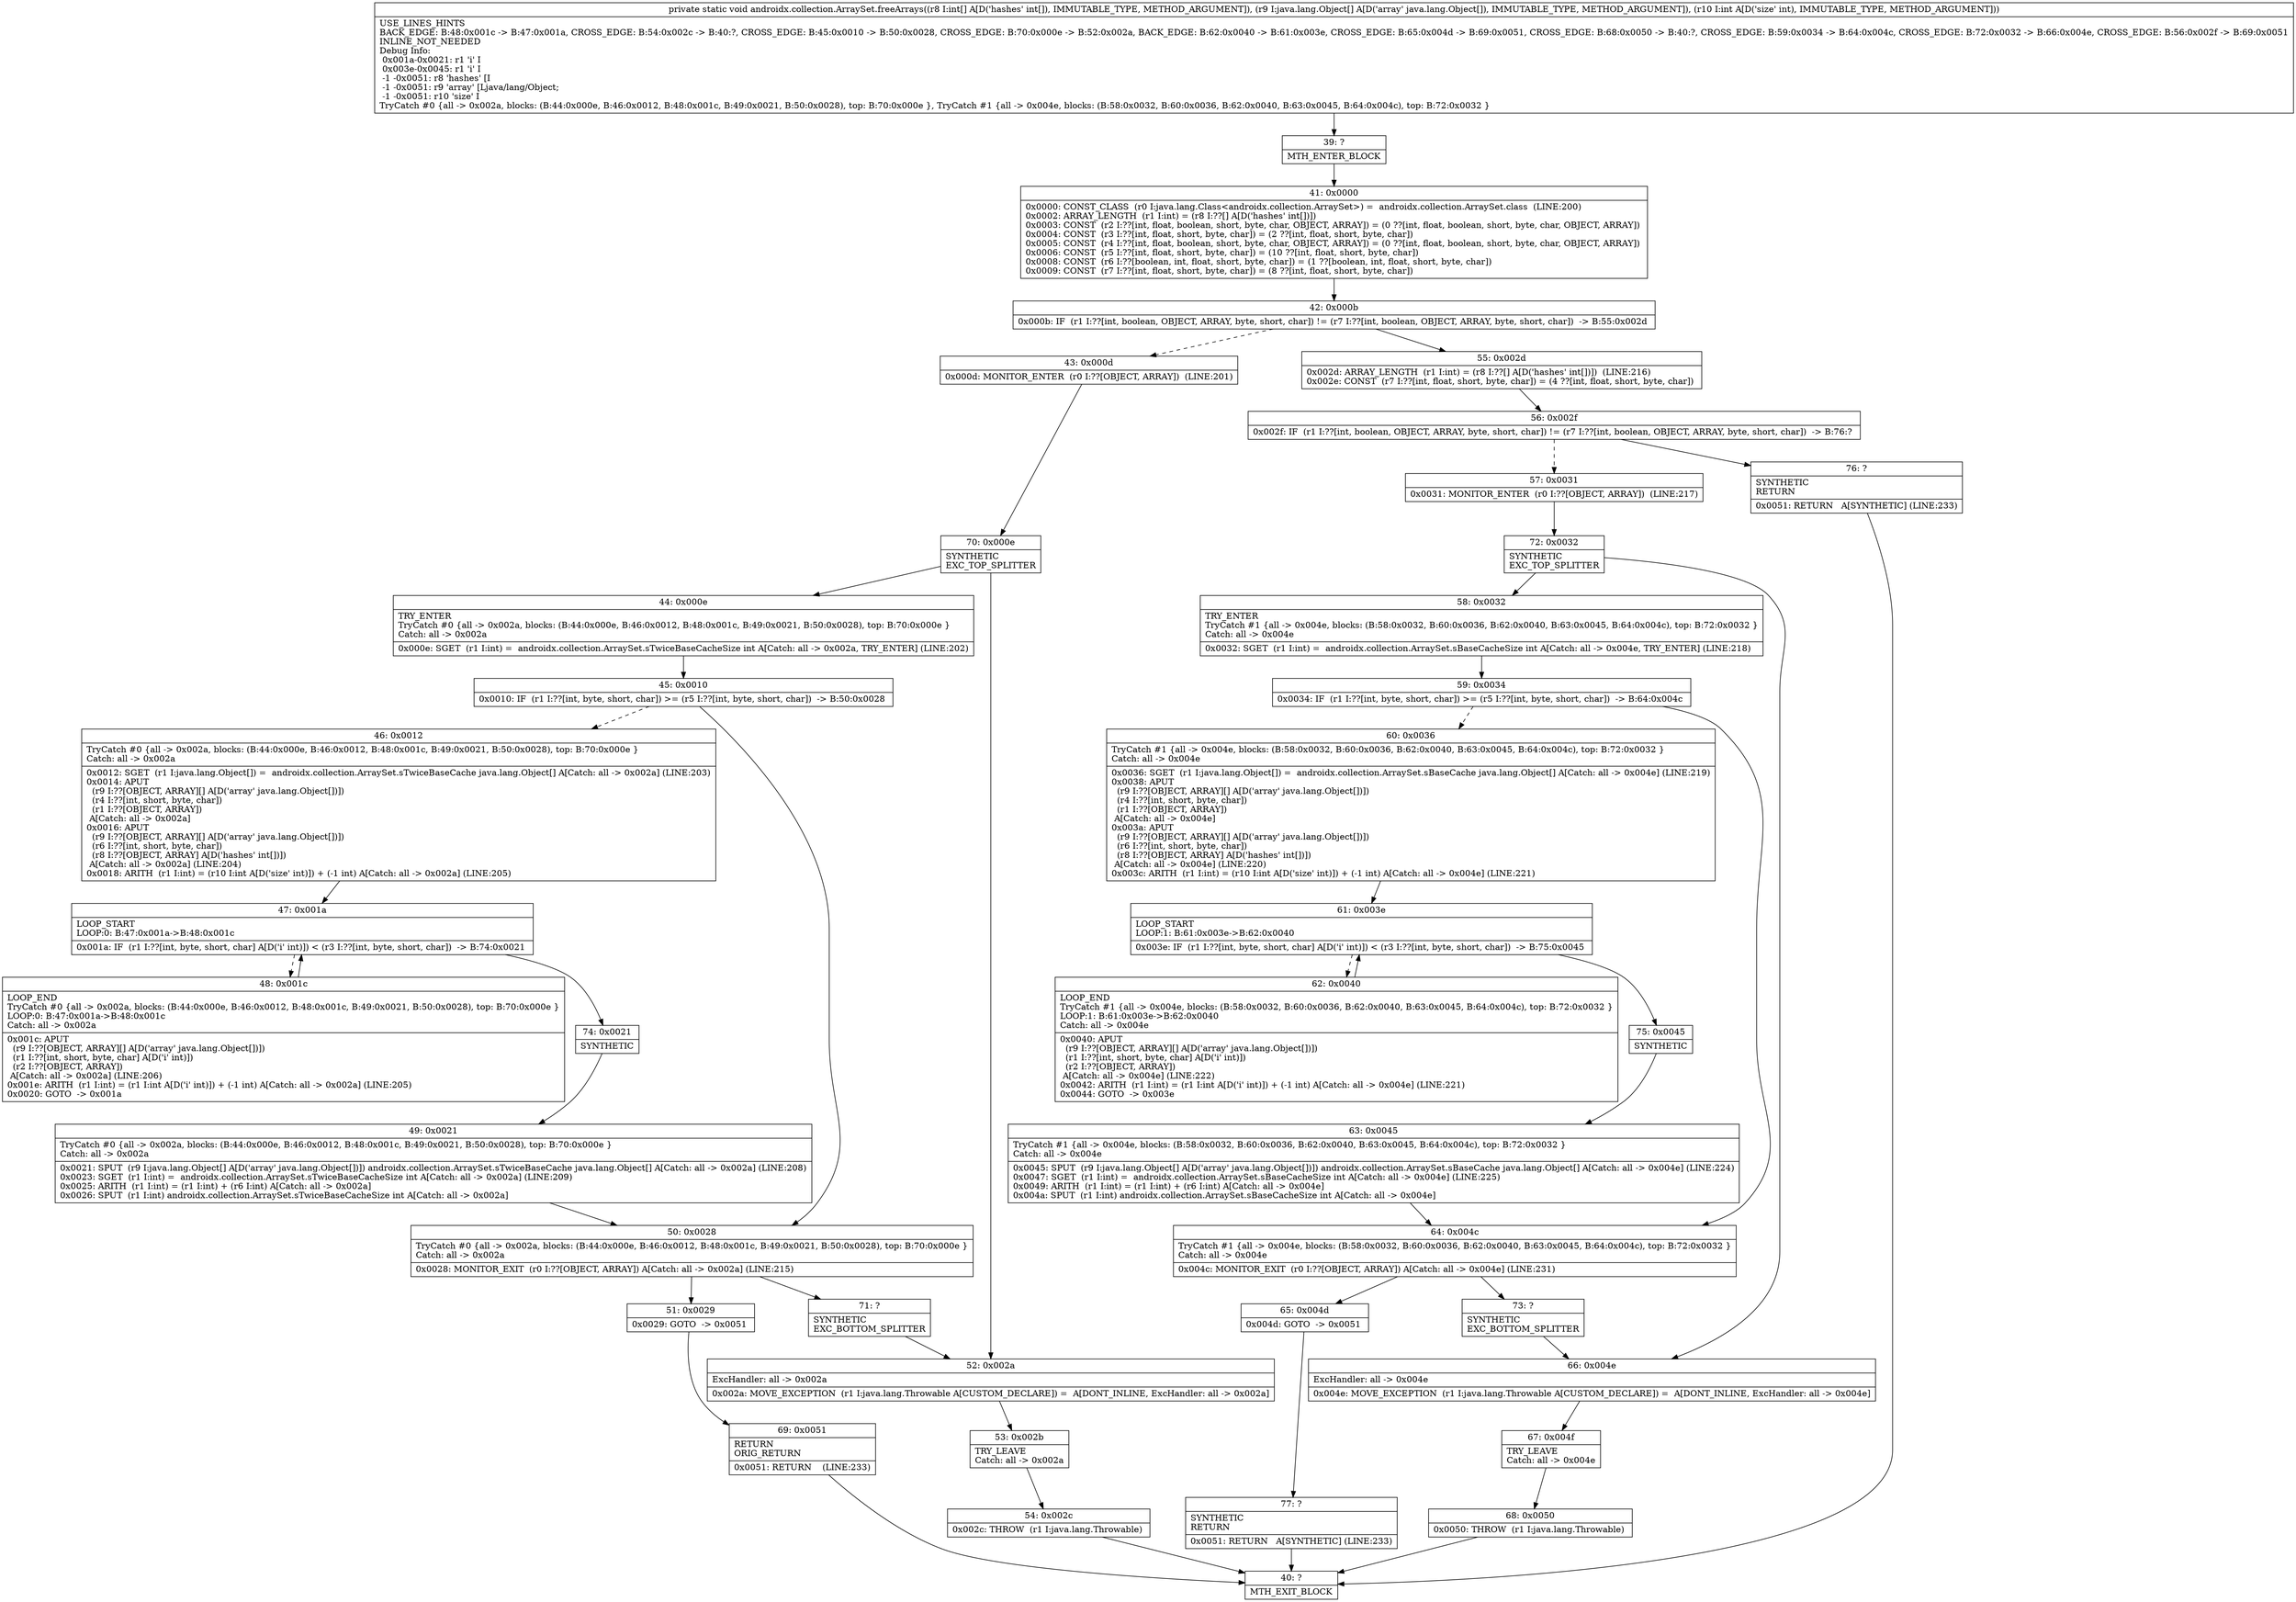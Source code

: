 digraph "CFG forandroidx.collection.ArraySet.freeArrays([I[Ljava\/lang\/Object;I)V" {
Node_39 [shape=record,label="{39\:\ ?|MTH_ENTER_BLOCK\l}"];
Node_41 [shape=record,label="{41\:\ 0x0000|0x0000: CONST_CLASS  (r0 I:java.lang.Class\<androidx.collection.ArraySet\>) =  androidx.collection.ArraySet.class  (LINE:200)\l0x0002: ARRAY_LENGTH  (r1 I:int) = (r8 I:??[] A[D('hashes' int[])]) \l0x0003: CONST  (r2 I:??[int, float, boolean, short, byte, char, OBJECT, ARRAY]) = (0 ??[int, float, boolean, short, byte, char, OBJECT, ARRAY]) \l0x0004: CONST  (r3 I:??[int, float, short, byte, char]) = (2 ??[int, float, short, byte, char]) \l0x0005: CONST  (r4 I:??[int, float, boolean, short, byte, char, OBJECT, ARRAY]) = (0 ??[int, float, boolean, short, byte, char, OBJECT, ARRAY]) \l0x0006: CONST  (r5 I:??[int, float, short, byte, char]) = (10 ??[int, float, short, byte, char]) \l0x0008: CONST  (r6 I:??[boolean, int, float, short, byte, char]) = (1 ??[boolean, int, float, short, byte, char]) \l0x0009: CONST  (r7 I:??[int, float, short, byte, char]) = (8 ??[int, float, short, byte, char]) \l}"];
Node_42 [shape=record,label="{42\:\ 0x000b|0x000b: IF  (r1 I:??[int, boolean, OBJECT, ARRAY, byte, short, char]) != (r7 I:??[int, boolean, OBJECT, ARRAY, byte, short, char])  \-\> B:55:0x002d \l}"];
Node_43 [shape=record,label="{43\:\ 0x000d|0x000d: MONITOR_ENTER  (r0 I:??[OBJECT, ARRAY])  (LINE:201)\l}"];
Node_70 [shape=record,label="{70\:\ 0x000e|SYNTHETIC\lEXC_TOP_SPLITTER\l}"];
Node_44 [shape=record,label="{44\:\ 0x000e|TRY_ENTER\lTryCatch #0 \{all \-\> 0x002a, blocks: (B:44:0x000e, B:46:0x0012, B:48:0x001c, B:49:0x0021, B:50:0x0028), top: B:70:0x000e \}\lCatch: all \-\> 0x002a\l|0x000e: SGET  (r1 I:int) =  androidx.collection.ArraySet.sTwiceBaseCacheSize int A[Catch: all \-\> 0x002a, TRY_ENTER] (LINE:202)\l}"];
Node_45 [shape=record,label="{45\:\ 0x0010|0x0010: IF  (r1 I:??[int, byte, short, char]) \>= (r5 I:??[int, byte, short, char])  \-\> B:50:0x0028 \l}"];
Node_46 [shape=record,label="{46\:\ 0x0012|TryCatch #0 \{all \-\> 0x002a, blocks: (B:44:0x000e, B:46:0x0012, B:48:0x001c, B:49:0x0021, B:50:0x0028), top: B:70:0x000e \}\lCatch: all \-\> 0x002a\l|0x0012: SGET  (r1 I:java.lang.Object[]) =  androidx.collection.ArraySet.sTwiceBaseCache java.lang.Object[] A[Catch: all \-\> 0x002a] (LINE:203)\l0x0014: APUT  \l  (r9 I:??[OBJECT, ARRAY][] A[D('array' java.lang.Object[])])\l  (r4 I:??[int, short, byte, char])\l  (r1 I:??[OBJECT, ARRAY])\l A[Catch: all \-\> 0x002a]\l0x0016: APUT  \l  (r9 I:??[OBJECT, ARRAY][] A[D('array' java.lang.Object[])])\l  (r6 I:??[int, short, byte, char])\l  (r8 I:??[OBJECT, ARRAY] A[D('hashes' int[])])\l A[Catch: all \-\> 0x002a] (LINE:204)\l0x0018: ARITH  (r1 I:int) = (r10 I:int A[D('size' int)]) + (\-1 int) A[Catch: all \-\> 0x002a] (LINE:205)\l}"];
Node_47 [shape=record,label="{47\:\ 0x001a|LOOP_START\lLOOP:0: B:47:0x001a\-\>B:48:0x001c\l|0x001a: IF  (r1 I:??[int, byte, short, char] A[D('i' int)]) \< (r3 I:??[int, byte, short, char])  \-\> B:74:0x0021 \l}"];
Node_48 [shape=record,label="{48\:\ 0x001c|LOOP_END\lTryCatch #0 \{all \-\> 0x002a, blocks: (B:44:0x000e, B:46:0x0012, B:48:0x001c, B:49:0x0021, B:50:0x0028), top: B:70:0x000e \}\lLOOP:0: B:47:0x001a\-\>B:48:0x001c\lCatch: all \-\> 0x002a\l|0x001c: APUT  \l  (r9 I:??[OBJECT, ARRAY][] A[D('array' java.lang.Object[])])\l  (r1 I:??[int, short, byte, char] A[D('i' int)])\l  (r2 I:??[OBJECT, ARRAY])\l A[Catch: all \-\> 0x002a] (LINE:206)\l0x001e: ARITH  (r1 I:int) = (r1 I:int A[D('i' int)]) + (\-1 int) A[Catch: all \-\> 0x002a] (LINE:205)\l0x0020: GOTO  \-\> 0x001a \l}"];
Node_74 [shape=record,label="{74\:\ 0x0021|SYNTHETIC\l}"];
Node_49 [shape=record,label="{49\:\ 0x0021|TryCatch #0 \{all \-\> 0x002a, blocks: (B:44:0x000e, B:46:0x0012, B:48:0x001c, B:49:0x0021, B:50:0x0028), top: B:70:0x000e \}\lCatch: all \-\> 0x002a\l|0x0021: SPUT  (r9 I:java.lang.Object[] A[D('array' java.lang.Object[])]) androidx.collection.ArraySet.sTwiceBaseCache java.lang.Object[] A[Catch: all \-\> 0x002a] (LINE:208)\l0x0023: SGET  (r1 I:int) =  androidx.collection.ArraySet.sTwiceBaseCacheSize int A[Catch: all \-\> 0x002a] (LINE:209)\l0x0025: ARITH  (r1 I:int) = (r1 I:int) + (r6 I:int) A[Catch: all \-\> 0x002a]\l0x0026: SPUT  (r1 I:int) androidx.collection.ArraySet.sTwiceBaseCacheSize int A[Catch: all \-\> 0x002a]\l}"];
Node_50 [shape=record,label="{50\:\ 0x0028|TryCatch #0 \{all \-\> 0x002a, blocks: (B:44:0x000e, B:46:0x0012, B:48:0x001c, B:49:0x0021, B:50:0x0028), top: B:70:0x000e \}\lCatch: all \-\> 0x002a\l|0x0028: MONITOR_EXIT  (r0 I:??[OBJECT, ARRAY]) A[Catch: all \-\> 0x002a] (LINE:215)\l}"];
Node_51 [shape=record,label="{51\:\ 0x0029|0x0029: GOTO  \-\> 0x0051 \l}"];
Node_69 [shape=record,label="{69\:\ 0x0051|RETURN\lORIG_RETURN\l|0x0051: RETURN    (LINE:233)\l}"];
Node_40 [shape=record,label="{40\:\ ?|MTH_EXIT_BLOCK\l}"];
Node_71 [shape=record,label="{71\:\ ?|SYNTHETIC\lEXC_BOTTOM_SPLITTER\l}"];
Node_52 [shape=record,label="{52\:\ 0x002a|ExcHandler: all \-\> 0x002a\l|0x002a: MOVE_EXCEPTION  (r1 I:java.lang.Throwable A[CUSTOM_DECLARE]) =  A[DONT_INLINE, ExcHandler: all \-\> 0x002a]\l}"];
Node_53 [shape=record,label="{53\:\ 0x002b|TRY_LEAVE\lCatch: all \-\> 0x002a\l}"];
Node_54 [shape=record,label="{54\:\ 0x002c|0x002c: THROW  (r1 I:java.lang.Throwable) \l}"];
Node_55 [shape=record,label="{55\:\ 0x002d|0x002d: ARRAY_LENGTH  (r1 I:int) = (r8 I:??[] A[D('hashes' int[])])  (LINE:216)\l0x002e: CONST  (r7 I:??[int, float, short, byte, char]) = (4 ??[int, float, short, byte, char]) \l}"];
Node_56 [shape=record,label="{56\:\ 0x002f|0x002f: IF  (r1 I:??[int, boolean, OBJECT, ARRAY, byte, short, char]) != (r7 I:??[int, boolean, OBJECT, ARRAY, byte, short, char])  \-\> B:76:? \l}"];
Node_57 [shape=record,label="{57\:\ 0x0031|0x0031: MONITOR_ENTER  (r0 I:??[OBJECT, ARRAY])  (LINE:217)\l}"];
Node_72 [shape=record,label="{72\:\ 0x0032|SYNTHETIC\lEXC_TOP_SPLITTER\l}"];
Node_58 [shape=record,label="{58\:\ 0x0032|TRY_ENTER\lTryCatch #1 \{all \-\> 0x004e, blocks: (B:58:0x0032, B:60:0x0036, B:62:0x0040, B:63:0x0045, B:64:0x004c), top: B:72:0x0032 \}\lCatch: all \-\> 0x004e\l|0x0032: SGET  (r1 I:int) =  androidx.collection.ArraySet.sBaseCacheSize int A[Catch: all \-\> 0x004e, TRY_ENTER] (LINE:218)\l}"];
Node_59 [shape=record,label="{59\:\ 0x0034|0x0034: IF  (r1 I:??[int, byte, short, char]) \>= (r5 I:??[int, byte, short, char])  \-\> B:64:0x004c \l}"];
Node_60 [shape=record,label="{60\:\ 0x0036|TryCatch #1 \{all \-\> 0x004e, blocks: (B:58:0x0032, B:60:0x0036, B:62:0x0040, B:63:0x0045, B:64:0x004c), top: B:72:0x0032 \}\lCatch: all \-\> 0x004e\l|0x0036: SGET  (r1 I:java.lang.Object[]) =  androidx.collection.ArraySet.sBaseCache java.lang.Object[] A[Catch: all \-\> 0x004e] (LINE:219)\l0x0038: APUT  \l  (r9 I:??[OBJECT, ARRAY][] A[D('array' java.lang.Object[])])\l  (r4 I:??[int, short, byte, char])\l  (r1 I:??[OBJECT, ARRAY])\l A[Catch: all \-\> 0x004e]\l0x003a: APUT  \l  (r9 I:??[OBJECT, ARRAY][] A[D('array' java.lang.Object[])])\l  (r6 I:??[int, short, byte, char])\l  (r8 I:??[OBJECT, ARRAY] A[D('hashes' int[])])\l A[Catch: all \-\> 0x004e] (LINE:220)\l0x003c: ARITH  (r1 I:int) = (r10 I:int A[D('size' int)]) + (\-1 int) A[Catch: all \-\> 0x004e] (LINE:221)\l}"];
Node_61 [shape=record,label="{61\:\ 0x003e|LOOP_START\lLOOP:1: B:61:0x003e\-\>B:62:0x0040\l|0x003e: IF  (r1 I:??[int, byte, short, char] A[D('i' int)]) \< (r3 I:??[int, byte, short, char])  \-\> B:75:0x0045 \l}"];
Node_62 [shape=record,label="{62\:\ 0x0040|LOOP_END\lTryCatch #1 \{all \-\> 0x004e, blocks: (B:58:0x0032, B:60:0x0036, B:62:0x0040, B:63:0x0045, B:64:0x004c), top: B:72:0x0032 \}\lLOOP:1: B:61:0x003e\-\>B:62:0x0040\lCatch: all \-\> 0x004e\l|0x0040: APUT  \l  (r9 I:??[OBJECT, ARRAY][] A[D('array' java.lang.Object[])])\l  (r1 I:??[int, short, byte, char] A[D('i' int)])\l  (r2 I:??[OBJECT, ARRAY])\l A[Catch: all \-\> 0x004e] (LINE:222)\l0x0042: ARITH  (r1 I:int) = (r1 I:int A[D('i' int)]) + (\-1 int) A[Catch: all \-\> 0x004e] (LINE:221)\l0x0044: GOTO  \-\> 0x003e \l}"];
Node_75 [shape=record,label="{75\:\ 0x0045|SYNTHETIC\l}"];
Node_63 [shape=record,label="{63\:\ 0x0045|TryCatch #1 \{all \-\> 0x004e, blocks: (B:58:0x0032, B:60:0x0036, B:62:0x0040, B:63:0x0045, B:64:0x004c), top: B:72:0x0032 \}\lCatch: all \-\> 0x004e\l|0x0045: SPUT  (r9 I:java.lang.Object[] A[D('array' java.lang.Object[])]) androidx.collection.ArraySet.sBaseCache java.lang.Object[] A[Catch: all \-\> 0x004e] (LINE:224)\l0x0047: SGET  (r1 I:int) =  androidx.collection.ArraySet.sBaseCacheSize int A[Catch: all \-\> 0x004e] (LINE:225)\l0x0049: ARITH  (r1 I:int) = (r1 I:int) + (r6 I:int) A[Catch: all \-\> 0x004e]\l0x004a: SPUT  (r1 I:int) androidx.collection.ArraySet.sBaseCacheSize int A[Catch: all \-\> 0x004e]\l}"];
Node_64 [shape=record,label="{64\:\ 0x004c|TryCatch #1 \{all \-\> 0x004e, blocks: (B:58:0x0032, B:60:0x0036, B:62:0x0040, B:63:0x0045, B:64:0x004c), top: B:72:0x0032 \}\lCatch: all \-\> 0x004e\l|0x004c: MONITOR_EXIT  (r0 I:??[OBJECT, ARRAY]) A[Catch: all \-\> 0x004e] (LINE:231)\l}"];
Node_65 [shape=record,label="{65\:\ 0x004d|0x004d: GOTO  \-\> 0x0051 \l}"];
Node_77 [shape=record,label="{77\:\ ?|SYNTHETIC\lRETURN\l|0x0051: RETURN   A[SYNTHETIC] (LINE:233)\l}"];
Node_73 [shape=record,label="{73\:\ ?|SYNTHETIC\lEXC_BOTTOM_SPLITTER\l}"];
Node_66 [shape=record,label="{66\:\ 0x004e|ExcHandler: all \-\> 0x004e\l|0x004e: MOVE_EXCEPTION  (r1 I:java.lang.Throwable A[CUSTOM_DECLARE]) =  A[DONT_INLINE, ExcHandler: all \-\> 0x004e]\l}"];
Node_67 [shape=record,label="{67\:\ 0x004f|TRY_LEAVE\lCatch: all \-\> 0x004e\l}"];
Node_68 [shape=record,label="{68\:\ 0x0050|0x0050: THROW  (r1 I:java.lang.Throwable) \l}"];
Node_76 [shape=record,label="{76\:\ ?|SYNTHETIC\lRETURN\l|0x0051: RETURN   A[SYNTHETIC] (LINE:233)\l}"];
MethodNode[shape=record,label="{private static void androidx.collection.ArraySet.freeArrays((r8 I:int[] A[D('hashes' int[]), IMMUTABLE_TYPE, METHOD_ARGUMENT]), (r9 I:java.lang.Object[] A[D('array' java.lang.Object[]), IMMUTABLE_TYPE, METHOD_ARGUMENT]), (r10 I:int A[D('size' int), IMMUTABLE_TYPE, METHOD_ARGUMENT]))  | USE_LINES_HINTS\lBACK_EDGE: B:48:0x001c \-\> B:47:0x001a, CROSS_EDGE: B:54:0x002c \-\> B:40:?, CROSS_EDGE: B:45:0x0010 \-\> B:50:0x0028, CROSS_EDGE: B:70:0x000e \-\> B:52:0x002a, BACK_EDGE: B:62:0x0040 \-\> B:61:0x003e, CROSS_EDGE: B:65:0x004d \-\> B:69:0x0051, CROSS_EDGE: B:68:0x0050 \-\> B:40:?, CROSS_EDGE: B:59:0x0034 \-\> B:64:0x004c, CROSS_EDGE: B:72:0x0032 \-\> B:66:0x004e, CROSS_EDGE: B:56:0x002f \-\> B:69:0x0051\lINLINE_NOT_NEEDED\lDebug Info:\l  0x001a\-0x0021: r1 'i' I\l  0x003e\-0x0045: r1 'i' I\l  \-1 \-0x0051: r8 'hashes' [I\l  \-1 \-0x0051: r9 'array' [Ljava\/lang\/Object;\l  \-1 \-0x0051: r10 'size' I\lTryCatch #0 \{all \-\> 0x002a, blocks: (B:44:0x000e, B:46:0x0012, B:48:0x001c, B:49:0x0021, B:50:0x0028), top: B:70:0x000e \}, TryCatch #1 \{all \-\> 0x004e, blocks: (B:58:0x0032, B:60:0x0036, B:62:0x0040, B:63:0x0045, B:64:0x004c), top: B:72:0x0032 \}\l}"];
MethodNode -> Node_39;Node_39 -> Node_41;
Node_41 -> Node_42;
Node_42 -> Node_43[style=dashed];
Node_42 -> Node_55;
Node_43 -> Node_70;
Node_70 -> Node_44;
Node_70 -> Node_52;
Node_44 -> Node_45;
Node_45 -> Node_46[style=dashed];
Node_45 -> Node_50;
Node_46 -> Node_47;
Node_47 -> Node_48[style=dashed];
Node_47 -> Node_74;
Node_48 -> Node_47;
Node_74 -> Node_49;
Node_49 -> Node_50;
Node_50 -> Node_51;
Node_50 -> Node_71;
Node_51 -> Node_69;
Node_69 -> Node_40;
Node_71 -> Node_52;
Node_52 -> Node_53;
Node_53 -> Node_54;
Node_54 -> Node_40;
Node_55 -> Node_56;
Node_56 -> Node_57[style=dashed];
Node_56 -> Node_76;
Node_57 -> Node_72;
Node_72 -> Node_58;
Node_72 -> Node_66;
Node_58 -> Node_59;
Node_59 -> Node_60[style=dashed];
Node_59 -> Node_64;
Node_60 -> Node_61;
Node_61 -> Node_62[style=dashed];
Node_61 -> Node_75;
Node_62 -> Node_61;
Node_75 -> Node_63;
Node_63 -> Node_64;
Node_64 -> Node_65;
Node_64 -> Node_73;
Node_65 -> Node_77;
Node_77 -> Node_40;
Node_73 -> Node_66;
Node_66 -> Node_67;
Node_67 -> Node_68;
Node_68 -> Node_40;
Node_76 -> Node_40;
}

